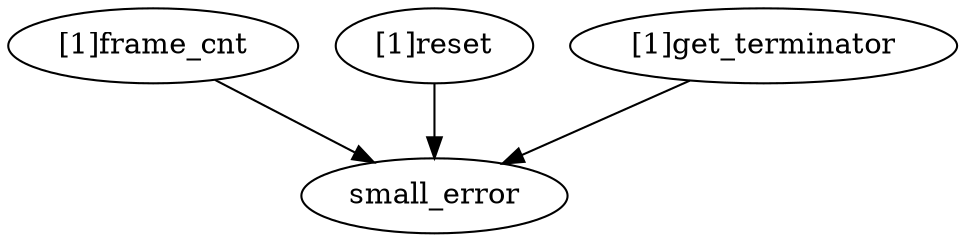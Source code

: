 strict digraph "" {
	"[1]frame_cnt"	 [complexity=4,
		importance=0.0849291661211,
		rank=0.0212322915303];
	small_error	 [complexity=0,
		importance=0.0445817123167,
		rank=0.0];
	"[1]frame_cnt" -> small_error;
	"[1]reset"	 [complexity=1,
		importance=0.129510878438,
		rank=0.129510878438];
	"[1]reset" -> small_error;
	"[1]get_terminator"	 [complexity=4,
		importance=0.0849291661211,
		rank=0.0212322915303];
	"[1]get_terminator" -> small_error;
}
